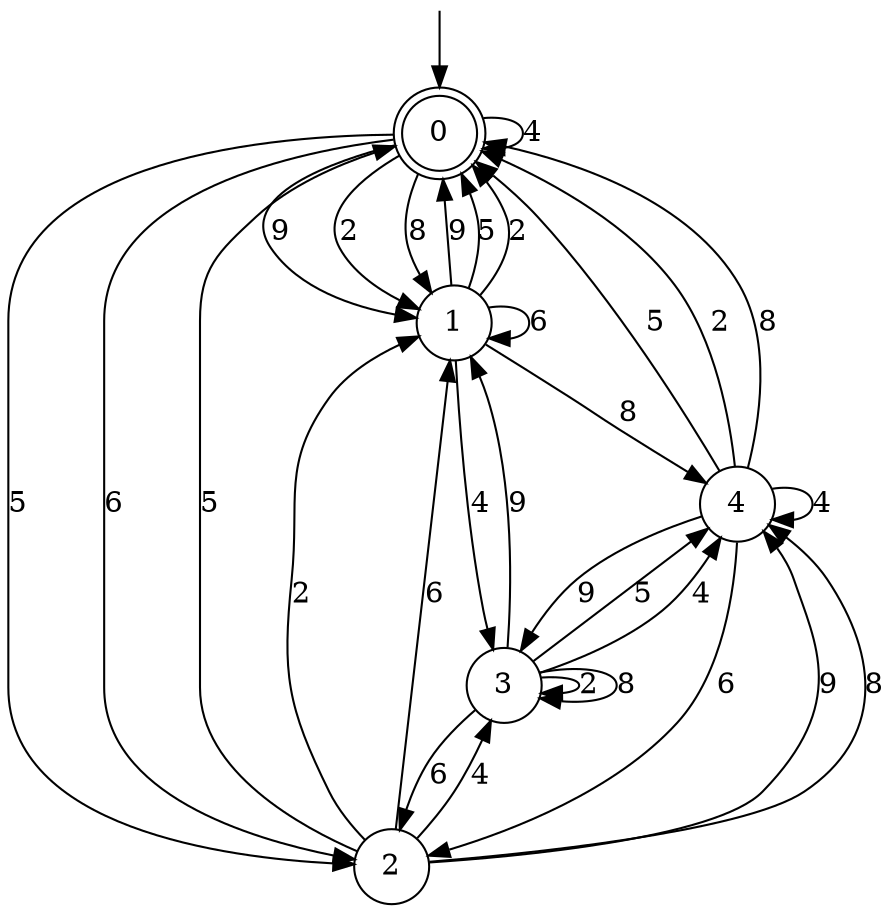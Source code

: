 digraph g {

	s0 [shape="doublecircle" label="0"];
	s1 [shape="circle" label="1"];
	s2 [shape="circle" label="2"];
	s3 [shape="circle" label="3"];
	s4 [shape="circle" label="4"];
	s0 -> s1 [label="9"];
	s0 -> s2 [label="5"];
	s0 -> s1 [label="2"];
	s0 -> s0 [label="4"];
	s0 -> s2 [label="6"];
	s0 -> s1 [label="8"];
	s1 -> s0 [label="9"];
	s1 -> s0 [label="5"];
	s1 -> s0 [label="2"];
	s1 -> s3 [label="4"];
	s1 -> s1 [label="6"];
	s1 -> s4 [label="8"];
	s2 -> s4 [label="9"];
	s2 -> s0 [label="5"];
	s2 -> s1 [label="2"];
	s2 -> s3 [label="4"];
	s2 -> s1 [label="6"];
	s2 -> s4 [label="8"];
	s3 -> s1 [label="9"];
	s3 -> s4 [label="5"];
	s3 -> s3 [label="2"];
	s3 -> s4 [label="4"];
	s3 -> s2 [label="6"];
	s3 -> s3 [label="8"];
	s4 -> s3 [label="9"];
	s4 -> s0 [label="5"];
	s4 -> s0 [label="2"];
	s4 -> s4 [label="4"];
	s4 -> s2 [label="6"];
	s4 -> s0 [label="8"];

__start0 [label="" shape="none" width="0" height="0"];
__start0 -> s0;

}
